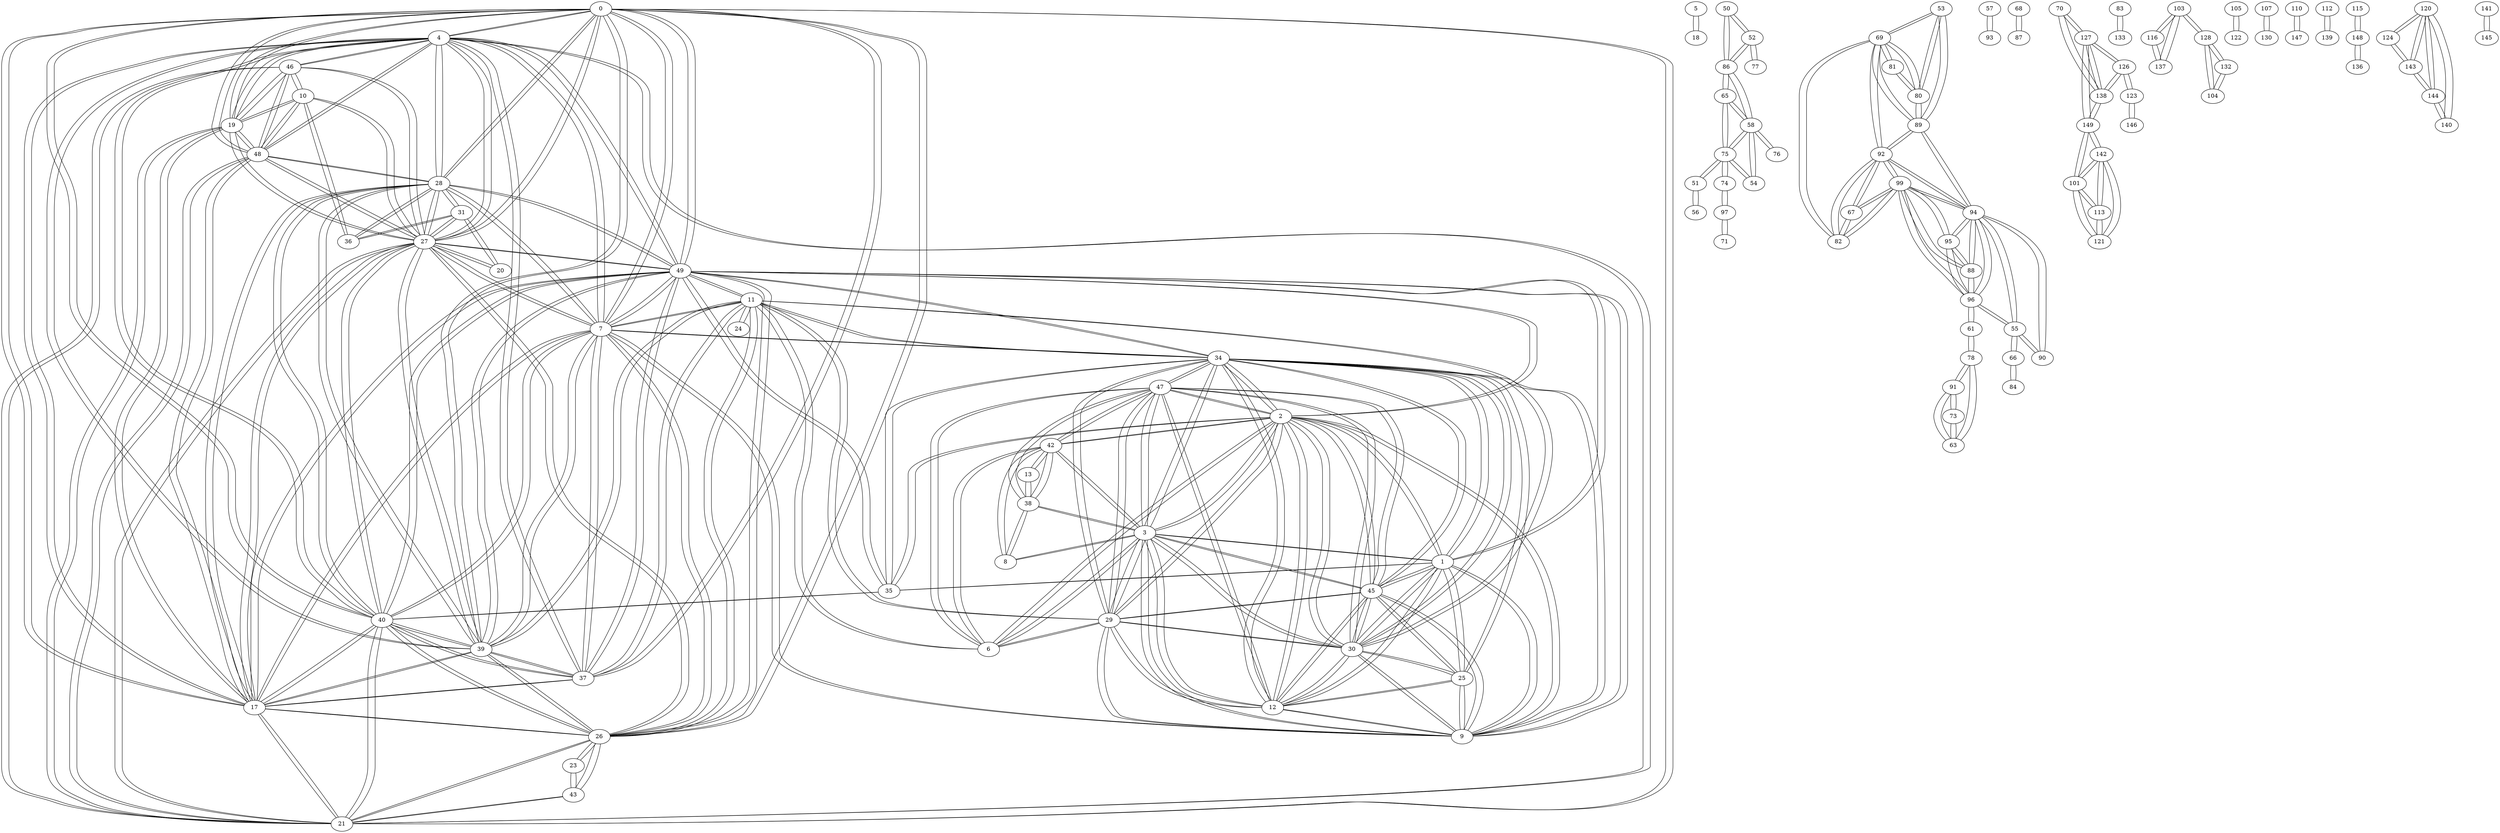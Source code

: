 graph G{
0--4;
0--7;
0--17;
0--19;
0--21;
0--26;
0--27;
0--28;
0--37;
0--39;
0--40;
0--48;
0--49;
1--2;
1--3;
1--9;
1--12;
1--25;
1--30;
1--34;
1--35;
1--45;
1--49;
2--1;
2--3;
2--6;
2--9;
2--12;
2--29;
2--30;
2--34;
2--35;
2--42;
2--45;
2--47;
2--49;
3--1;
3--2;
3--6;
3--8;
3--9;
3--12;
3--29;
3--30;
3--34;
3--38;
3--42;
3--45;
3--47;
4--0;
4--7;
4--17;
4--19;
4--21;
4--27;
4--28;
4--37;
4--39;
4--40;
4--46;
4--48;
4--49;
5--18;
6--2;
6--3;
6--11;
6--29;
6--42;
6--47;
7--0;
7--4;
7--9;
7--11;
7--17;
7--26;
7--27;
7--28;
7--34;
7--37;
7--39;
7--40;
7--49;
8--3;
8--38;
8--42;
9--1;
9--2;
9--3;
9--7;
9--12;
9--25;
9--29;
9--30;
9--34;
9--45;
9--49;
10--19;
10--27;
10--36;
10--46;
10--48;
11--6;
11--7;
11--24;
11--26;
11--29;
11--30;
11--34;
11--37;
11--39;
11--49;
12--1;
12--2;
12--3;
12--9;
12--25;
12--29;
12--30;
12--34;
12--45;
12--47;
13--38;
13--42;
17--0;
17--4;
17--7;
17--19;
17--21;
17--26;
17--27;
17--28;
17--37;
17--39;
17--40;
17--48;
17--49;
18--5;
19--0;
19--4;
19--10;
19--17;
19--21;
19--27;
19--46;
19--48;
20--27;
20--31;
21--0;
21--4;
21--17;
21--19;
21--26;
21--27;
21--40;
21--43;
21--46;
21--48;
23--26;
23--43;
24--11;
25--1;
25--9;
25--12;
25--30;
25--34;
25--45;
26--0;
26--7;
26--11;
26--17;
26--21;
26--23;
26--27;
26--39;
26--40;
26--43;
26--49;
27--0;
27--4;
27--7;
27--10;
27--17;
27--19;
27--20;
27--21;
27--26;
27--28;
27--31;
27--39;
27--40;
27--46;
27--48;
27--49;
28--0;
28--4;
28--7;
28--17;
28--27;
28--31;
28--36;
28--39;
28--40;
28--48;
28--49;
29--2;
29--3;
29--6;
29--9;
29--11;
29--12;
29--30;
29--34;
29--45;
29--47;
30--1;
30--2;
30--3;
30--9;
30--11;
30--12;
30--25;
30--29;
30--34;
30--45;
30--47;
31--20;
31--27;
31--28;
31--36;
34--1;
34--2;
34--3;
34--7;
34--9;
34--11;
34--12;
34--25;
34--29;
34--30;
34--35;
34--45;
34--47;
34--49;
35--1;
35--2;
35--34;
35--40;
35--49;
36--10;
36--28;
36--31;
37--0;
37--4;
37--7;
37--11;
37--17;
37--39;
37--40;
37--49;
38--3;
38--8;
38--13;
38--42;
38--47;
39--0;
39--4;
39--7;
39--11;
39--17;
39--26;
39--27;
39--28;
39--37;
39--40;
39--49;
40--0;
40--4;
40--7;
40--17;
40--21;
40--26;
40--27;
40--28;
40--35;
40--37;
40--39;
40--49;
42--2;
42--3;
42--6;
42--8;
42--13;
42--38;
42--47;
43--21;
43--23;
43--26;
45--1;
45--2;
45--3;
45--9;
45--12;
45--25;
45--29;
45--30;
45--34;
45--47;
46--4;
46--10;
46--19;
46--21;
46--27;
46--48;
47--2;
47--3;
47--6;
47--12;
47--29;
47--30;
47--34;
47--38;
47--42;
47--45;
48--0;
48--4;
48--10;
48--17;
48--19;
48--21;
48--27;
48--28;
48--46;
49--0;
49--1;
49--2;
49--4;
49--7;
49--9;
49--11;
49--17;
49--26;
49--27;
49--28;
49--34;
49--35;
49--37;
49--39;
49--40;
50--52;
50--86;
51--56;
51--75;
52--50;
52--77;
52--86;
53--69;
53--80;
53--89;
54--58;
54--75;
55--66;
55--90;
55--94;
55--96;
56--51;
57--93;
58--54;
58--65;
58--75;
58--76;
58--86;
61--78;
61--96;
63--73;
63--78;
63--91;
65--58;
65--75;
65--86;
66--55;
66--84;
67--82;
67--92;
67--99;
68--87;
69--53;
69--80;
69--81;
69--82;
69--89;
69--92;
70--127;
70--138;
71--97;
73--63;
73--91;
74--75;
74--97;
75--51;
75--54;
75--58;
75--65;
75--74;
76--58;
77--52;
78--61;
78--63;
78--91;
80--53;
80--69;
80--81;
80--89;
81--69;
81--80;
82--67;
82--69;
82--92;
82--99;
83--133;
84--66;
86--50;
86--52;
86--58;
86--65;
87--68;
88--94;
88--95;
88--96;
88--99;
89--53;
89--69;
89--80;
89--92;
89--94;
90--55;
90--94;
91--63;
91--73;
91--78;
92--67;
92--69;
92--82;
92--89;
92--94;
92--99;
93--57;
94--55;
94--88;
94--89;
94--90;
94--92;
94--95;
94--96;
94--99;
95--88;
95--94;
95--96;
95--99;
96--55;
96--61;
96--88;
96--94;
96--95;
96--99;
97--71;
97--74;
99--67;
99--82;
99--88;
99--92;
99--94;
99--95;
99--96;
101--113;
101--121;
101--142;
101--149;
103--116;
103--128;
103--137;
104--128;
104--132;
105--122;
107--130;
110--147;
112--139;
113--101;
113--121;
113--142;
115--148;
116--103;
116--137;
120--124;
120--140;
120--143;
120--144;
121--101;
121--113;
121--142;
122--105;
123--126;
123--146;
124--120;
124--143;
126--123;
126--127;
126--138;
127--70;
127--126;
127--138;
127--149;
128--103;
128--104;
128--132;
130--107;
132--104;
132--128;
133--83;
136--148;
137--103;
137--116;
138--70;
138--126;
138--127;
138--149;
139--112;
140--120;
140--144;
141--145;
142--101;
142--113;
142--121;
142--149;
143--120;
143--124;
143--144;
144--120;
144--140;
144--143;
145--141;
146--123;
147--110;
148--115;
148--136;
149--101;
149--127;
149--138;
149--142;
}